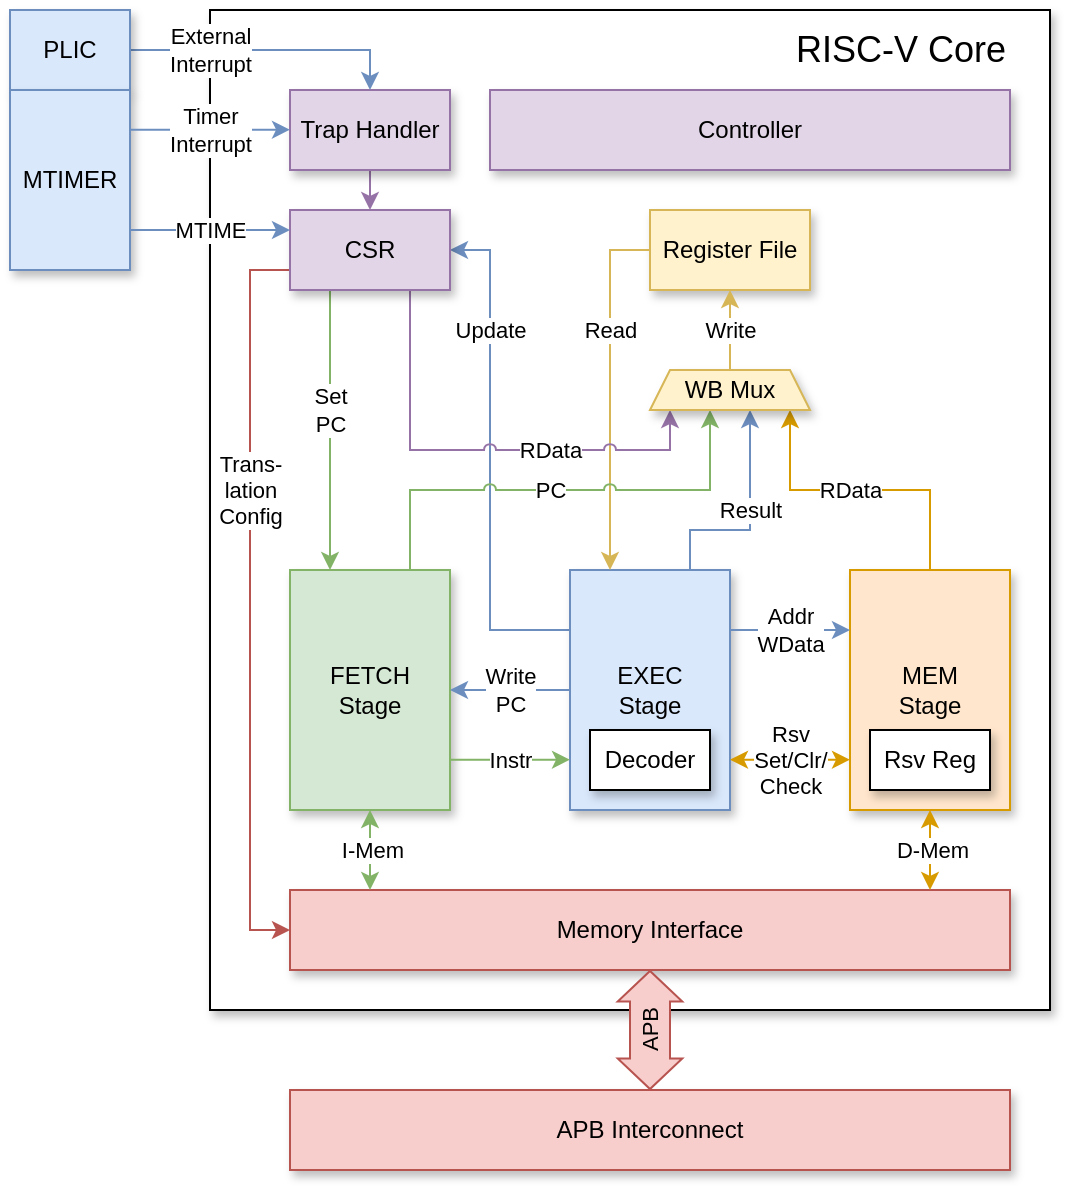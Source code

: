 <mxfile version="26.0.4">
  <diagram name="Core" id="ZIHL9I-fzvVODFl39R_9">
    <mxGraphModel dx="1195" dy="1099" grid="1" gridSize="10" guides="1" tooltips="1" connect="1" arrows="1" fold="1" page="0" pageScale="1" pageWidth="850" pageHeight="1100" background="none" math="0" shadow="0">
      <root>
        <mxCell id="0" />
        <mxCell id="1" parent="0" />
        <mxCell id="YKvv37CEZBAoWJd9PiFz-44" value="" style="rounded=0;whiteSpace=wrap;html=1;shadow=1;connectable=0;" parent="1" vertex="1">
          <mxGeometry x="420" y="-160" width="420" height="500" as="geometry" />
        </mxCell>
        <mxCell id="YKvv37CEZBAoWJd9PiFz-1" value="FETCH&lt;br&gt;Stage" style="rounded=0;whiteSpace=wrap;html=1;fillColor=#d5e8d4;strokeColor=#82b366;shadow=1;" parent="1" vertex="1">
          <mxGeometry x="460" y="120" width="80" height="120" as="geometry" />
        </mxCell>
        <mxCell id="msB5B2GZLT5xit-KQjT0-4" value="Update" style="edgeStyle=orthogonalEdgeStyle;rounded=0;orthogonalLoop=1;jettySize=auto;html=1;exitX=0;exitY=0.25;exitDx=0;exitDy=0;entryX=1;entryY=0.5;entryDx=0;entryDy=0;fillColor=#dae8fc;strokeColor=#6c8ebf;startArrow=none;startFill=0;" parent="1" source="YKvv37CEZBAoWJd9PiFz-2" target="msB5B2GZLT5xit-KQjT0-1" edge="1">
          <mxGeometry x="0.52" relative="1" as="geometry">
            <mxPoint as="offset" />
            <Array as="points">
              <mxPoint x="560" y="150" />
              <mxPoint x="560" y="-40" />
            </Array>
          </mxGeometry>
        </mxCell>
        <mxCell id="YKvv37CEZBAoWJd9PiFz-2" value="EXEC&lt;br&gt;Stage" style="rounded=0;whiteSpace=wrap;html=1;fillColor=#dae8fc;strokeColor=#6c8ebf;shadow=1;" parent="1" vertex="1">
          <mxGeometry x="600" y="120" width="80" height="120" as="geometry" />
        </mxCell>
        <mxCell id="YKvv37CEZBAoWJd9PiFz-3" value="MEM&lt;br&gt;Stage" style="rounded=0;whiteSpace=wrap;html=1;fillColor=#ffe6cc;strokeColor=#d79b00;shadow=1;" parent="1" vertex="1">
          <mxGeometry x="740" y="120" width="80" height="120" as="geometry" />
        </mxCell>
        <mxCell id="YKvv37CEZBAoWJd9PiFz-6" value="Memory Interface" style="rounded=0;whiteSpace=wrap;html=1;fillColor=#f8cecc;strokeColor=#b85450;shadow=1;" parent="1" vertex="1">
          <mxGeometry x="460" y="280" width="360" height="40" as="geometry" />
        </mxCell>
        <mxCell id="YKvv37CEZBAoWJd9PiFz-34" value="Register File" style="rounded=0;whiteSpace=wrap;html=1;fillColor=#fff2cc;strokeColor=#d6b656;shadow=1;connectable=0;" parent="1" vertex="1">
          <mxGeometry x="640" y="-60" width="80" height="40" as="geometry" />
        </mxCell>
        <mxCell id="YKvv37CEZBAoWJd9PiFz-7" value="Instr" style="edgeStyle=orthogonalEdgeStyle;rounded=0;orthogonalLoop=1;jettySize=auto;html=1;fillColor=#d5e8d4;strokeColor=#82b366;" parent="1" edge="1">
          <mxGeometry relative="1" as="geometry">
            <mxPoint x="540" y="214.83" as="sourcePoint" />
            <mxPoint x="600" y="214.83" as="targetPoint" />
          </mxGeometry>
        </mxCell>
        <mxCell id="YKvv37CEZBAoWJd9PiFz-10" value="I-Mem" style="edgeStyle=orthogonalEdgeStyle;rounded=0;orthogonalLoop=1;jettySize=auto;html=1;startArrow=classic;startFill=1;fillColor=#d5e8d4;strokeColor=#82b366;" parent="1" source="YKvv37CEZBAoWJd9PiFz-1" edge="1">
          <mxGeometry relative="1" as="geometry">
            <mxPoint x="500" y="280" as="targetPoint" />
          </mxGeometry>
        </mxCell>
        <mxCell id="YKvv37CEZBAoWJd9PiFz-8" value="Addr&lt;br&gt;WData" style="edgeStyle=orthogonalEdgeStyle;rounded=0;orthogonalLoop=1;jettySize=auto;html=1;fillColor=#dae8fc;strokeColor=#6c8ebf;" parent="1" source="YKvv37CEZBAoWJd9PiFz-2" target="YKvv37CEZBAoWJd9PiFz-3" edge="1">
          <mxGeometry relative="1" as="geometry">
            <Array as="points">
              <mxPoint x="690" y="150" />
              <mxPoint x="690" y="150" />
            </Array>
          </mxGeometry>
        </mxCell>
        <mxCell id="YKvv37CEZBAoWJd9PiFz-16" value="Read" style="edgeStyle=orthogonalEdgeStyle;rounded=0;orthogonalLoop=1;jettySize=auto;html=1;entryX=0.25;entryY=0;entryDx=0;entryDy=0;fillColor=#fff2cc;strokeColor=#d6b656;" parent="1" target="YKvv37CEZBAoWJd9PiFz-2" edge="1">
          <mxGeometry x="-0.333" relative="1" as="geometry">
            <mxPoint x="640" y="-40" as="sourcePoint" />
            <Array as="points">
              <mxPoint x="620" y="-40" />
            </Array>
            <mxPoint as="offset" />
          </mxGeometry>
        </mxCell>
        <mxCell id="YKvv37CEZBAoWJd9PiFz-26" value="Write&lt;br&gt;PC" style="edgeStyle=orthogonalEdgeStyle;rounded=0;orthogonalLoop=1;jettySize=auto;html=1;exitX=0;exitY=0.5;exitDx=0;exitDy=0;entryX=1;entryY=0.5;entryDx=0;entryDy=0;fillColor=#dae8fc;strokeColor=#6c8ebf;" parent="1" source="YKvv37CEZBAoWJd9PiFz-2" target="YKvv37CEZBAoWJd9PiFz-1" edge="1">
          <mxGeometry relative="1" as="geometry" />
        </mxCell>
        <mxCell id="YKvv37CEZBAoWJd9PiFz-11" value="D-Mem" style="edgeStyle=orthogonalEdgeStyle;rounded=0;orthogonalLoop=1;jettySize=auto;html=1;startArrow=classic;startFill=1;fillColor=#ffe6cc;strokeColor=#d79b00;" parent="1" source="YKvv37CEZBAoWJd9PiFz-3" edge="1">
          <mxGeometry relative="1" as="geometry">
            <mxPoint x="780" y="280" as="targetPoint" />
          </mxGeometry>
        </mxCell>
        <mxCell id="YKvv37CEZBAoWJd9PiFz-29" value="RData" style="edgeStyle=orthogonalEdgeStyle;rounded=0;orthogonalLoop=1;jettySize=auto;html=1;exitX=0.5;exitY=0;exitDx=0;exitDy=0;fillColor=#ffe6cc;strokeColor=#d79b00;endArrow=classic;endFill=1;" parent="1" source="YKvv37CEZBAoWJd9PiFz-3" edge="1">
          <mxGeometry x="0.067" relative="1" as="geometry">
            <mxPoint x="760" y="240" as="sourcePoint" />
            <mxPoint x="710" y="40" as="targetPoint" />
            <Array as="points">
              <mxPoint x="780" y="80" />
              <mxPoint x="710" y="80" />
            </Array>
            <mxPoint as="offset" />
          </mxGeometry>
        </mxCell>
        <mxCell id="YKvv37CEZBAoWJd9PiFz-31" value="Result" style="edgeStyle=orthogonalEdgeStyle;rounded=0;orthogonalLoop=1;jettySize=auto;html=1;exitX=0.75;exitY=0;exitDx=0;exitDy=0;endArrow=classic;endFill=1;fillColor=#dae8fc;strokeColor=#6c8ebf;" parent="1" source="YKvv37CEZBAoWJd9PiFz-2" edge="1">
          <mxGeometry x="0.091" relative="1" as="geometry">
            <mxPoint as="offset" />
            <mxPoint x="690" y="40" as="targetPoint" />
            <Array as="points">
              <mxPoint x="660" y="100" />
              <mxPoint x="690" y="100" />
            </Array>
          </mxGeometry>
        </mxCell>
        <mxCell id="YKvv37CEZBAoWJd9PiFz-30" value="PC" style="edgeStyle=orthogonalEdgeStyle;rounded=0;orthogonalLoop=1;jettySize=auto;html=1;exitX=0.75;exitY=0;exitDx=0;exitDy=0;endArrow=classic;endFill=1;fillColor=#d5e8d4;strokeColor=#82b366;jumpStyle=arc;" parent="1" source="YKvv37CEZBAoWJd9PiFz-1" edge="1">
          <mxGeometry x="-0.043" relative="1" as="geometry">
            <Array as="points">
              <mxPoint x="520" y="80" />
              <mxPoint x="670" y="80" />
            </Array>
            <mxPoint as="offset" />
            <mxPoint x="670" y="40" as="targetPoint" />
          </mxGeometry>
        </mxCell>
        <mxCell id="YKvv37CEZBAoWJd9PiFz-40" value="Controller" style="rounded=0;whiteSpace=wrap;html=1;fillColor=#e1d5e7;strokeColor=#9673a6;shadow=1;" parent="1" vertex="1">
          <mxGeometry x="560" y="-120" width="260" height="40" as="geometry" />
        </mxCell>
        <mxCell id="YKvv37CEZBAoWJd9PiFz-45" value="RISC-V Core" style="text;html=1;align=right;verticalAlign=middle;whiteSpace=wrap;rounded=0;fontSize=18;" parent="1" vertex="1">
          <mxGeometry x="700" y="-160" width="120" height="40" as="geometry" />
        </mxCell>
        <mxCell id="bvTTQcMfEH-fUMcwnbDk-1" value="Decoder" style="rounded=0;whiteSpace=wrap;html=1;shadow=1;" parent="1" vertex="1">
          <mxGeometry x="610" y="200" width="60" height="30" as="geometry" />
        </mxCell>
        <mxCell id="bSPLW7JIugDi2HtxcepC-1" value="Rsv&lt;br&gt;Set/Clr/&lt;br&gt;Check" style="edgeStyle=orthogonalEdgeStyle;rounded=0;orthogonalLoop=1;jettySize=auto;html=1;fillColor=#ffe6cc;strokeColor=#d79b00;startArrow=classic;startFill=1;" parent="1" edge="1">
          <mxGeometry relative="1" as="geometry">
            <mxPoint x="680" y="214.83" as="sourcePoint" />
            <mxPoint x="740" y="214.83" as="targetPoint" />
          </mxGeometry>
        </mxCell>
        <mxCell id="bSPLW7JIugDi2HtxcepC-3" value="Rsv Reg" style="rounded=0;whiteSpace=wrap;html=1;shadow=1;" parent="1" vertex="1">
          <mxGeometry x="750" y="200" width="60" height="30" as="geometry" />
        </mxCell>
        <mxCell id="msB5B2GZLT5xit-KQjT0-2" value="Set&lt;br&gt;PC" style="rounded=0;orthogonalLoop=1;jettySize=auto;html=1;exitX=0.25;exitY=1;exitDx=0;exitDy=0;entryX=0.25;entryY=0;entryDx=0;entryDy=0;fillColor=#d5e8d4;strokeColor=#82b366;" parent="1" source="msB5B2GZLT5xit-KQjT0-1" target="YKvv37CEZBAoWJd9PiFz-1" edge="1">
          <mxGeometry x="-0.143" relative="1" as="geometry">
            <mxPoint x="480.0" y="-20.0" as="sourcePoint" />
            <mxPoint x="480.0" y="120.0" as="targetPoint" />
            <mxPoint as="offset" />
          </mxGeometry>
        </mxCell>
        <mxCell id="v5gM_pjxj3uDKemg0VHS-3" value="RData" style="edgeStyle=orthogonalEdgeStyle;rounded=0;orthogonalLoop=1;jettySize=auto;html=1;exitX=0.75;exitY=1;exitDx=0;exitDy=0;fillColor=#e1d5e7;strokeColor=#9673a6;jumpStyle=arc;" edge="1" parent="1" source="msB5B2GZLT5xit-KQjT0-1">
          <mxGeometry x="0.304" relative="1" as="geometry">
            <mxPoint x="650" y="40" as="targetPoint" />
            <Array as="points">
              <mxPoint x="520" y="60" />
              <mxPoint x="650" y="60" />
            </Array>
            <mxPoint as="offset" />
          </mxGeometry>
        </mxCell>
        <mxCell id="v5gM_pjxj3uDKemg0VHS-5" value="Trans-&lt;br&gt;lation&lt;br&gt;Config" style="edgeStyle=orthogonalEdgeStyle;rounded=0;orthogonalLoop=1;jettySize=auto;html=1;entryX=0;entryY=0.5;entryDx=0;entryDy=0;fillColor=#f8cecc;strokeColor=#b85450;exitX=0;exitY=0.75;exitDx=0;exitDy=0;" edge="1" parent="1" source="msB5B2GZLT5xit-KQjT0-1" target="YKvv37CEZBAoWJd9PiFz-6">
          <mxGeometry x="-0.297" relative="1" as="geometry">
            <mxPoint x="460" y="-40" as="sourcePoint" />
            <Array as="points">
              <mxPoint x="440" y="-30" />
              <mxPoint x="440" y="300" />
            </Array>
            <mxPoint as="offset" />
          </mxGeometry>
        </mxCell>
        <mxCell id="msB5B2GZLT5xit-KQjT0-1" value="CSR" style="rounded=0;whiteSpace=wrap;html=1;fillColor=#e1d5e7;strokeColor=#9673a6;shadow=1;" parent="1" vertex="1">
          <mxGeometry x="460" y="-60" width="80" height="40" as="geometry" />
        </mxCell>
        <mxCell id="msB5B2GZLT5xit-KQjT0-7" style="edgeStyle=orthogonalEdgeStyle;rounded=0;orthogonalLoop=1;jettySize=auto;html=1;exitX=0.5;exitY=1;exitDx=0;exitDy=0;entryX=0.5;entryY=0;entryDx=0;entryDy=0;fillColor=#e1d5e7;strokeColor=#9673a6;" parent="1" source="msB5B2GZLT5xit-KQjT0-5" target="msB5B2GZLT5xit-KQjT0-1" edge="1">
          <mxGeometry relative="1" as="geometry" />
        </mxCell>
        <mxCell id="msB5B2GZLT5xit-KQjT0-5" value="Trap Handler" style="rounded=0;whiteSpace=wrap;html=1;fillColor=#e1d5e7;strokeColor=#9673a6;shadow=1;" parent="1" vertex="1">
          <mxGeometry x="460" y="-120" width="80" height="40" as="geometry" />
        </mxCell>
        <mxCell id="v5gM_pjxj3uDKemg0VHS-1" value="WB Mux" style="shape=trapezoid;perimeter=trapezoidPerimeter;whiteSpace=wrap;html=1;fixedSize=1;size=10;connectable=0;shadow=1;fillColor=#fff2cc;strokeColor=#d6b656;" vertex="1" parent="1">
          <mxGeometry x="640" y="20" width="80" height="20" as="geometry" />
        </mxCell>
        <mxCell id="v5gM_pjxj3uDKemg0VHS-4" value="Write" style="rounded=0;orthogonalLoop=1;jettySize=auto;html=1;fillColor=#fff2cc;strokeColor=#d6b656;" edge="1" parent="1">
          <mxGeometry relative="1" as="geometry">
            <mxPoint x="680" y="20" as="sourcePoint" />
            <mxPoint as="offset" />
            <mxPoint x="680" y="-20" as="targetPoint" />
          </mxGeometry>
        </mxCell>
        <mxCell id="v5gM_pjxj3uDKemg0VHS-6" value="APB Interconnect" style="rounded=0;whiteSpace=wrap;html=1;fillColor=#f8cecc;strokeColor=#b85450;shadow=1;horizontal=1;" vertex="1" parent="1">
          <mxGeometry x="460" y="380" width="360" height="40" as="geometry" />
        </mxCell>
        <mxCell id="v5gM_pjxj3uDKemg0VHS-7" value="APB" style="shape=flexArrow;endArrow=classic;startArrow=classic;html=1;rounded=0;exitX=0.5;exitY=1;exitDx=0;exitDy=0;entryX=0.5;entryY=0;entryDx=0;entryDy=0;width=20;startSize=4.765;startWidth=11.285;endWidth=11.285;endSize=4.765;fontColor=default;labelBackgroundColor=none;fillColor=#f8cecc;shadow=0;strokeColor=#b85450;horizontal=0;" edge="1" parent="1" source="YKvv37CEZBAoWJd9PiFz-6" target="v5gM_pjxj3uDKemg0VHS-6">
          <mxGeometry width="100" height="100" relative="1" as="geometry">
            <mxPoint x="450" y="500" as="sourcePoint" />
            <mxPoint x="570" y="440" as="targetPoint" />
          </mxGeometry>
        </mxCell>
        <mxCell id="v5gM_pjxj3uDKemg0VHS-9" value="External&lt;br&gt;Interrupt" style="edgeStyle=orthogonalEdgeStyle;rounded=0;orthogonalLoop=1;jettySize=auto;html=1;exitX=1;exitY=0.5;exitDx=0;exitDy=0;entryX=0.5;entryY=0;entryDx=0;entryDy=0;fillColor=#dae8fc;strokeColor=#6c8ebf;" edge="1" parent="1" source="v5gM_pjxj3uDKemg0VHS-8" target="msB5B2GZLT5xit-KQjT0-5">
          <mxGeometry x="-0.429" relative="1" as="geometry">
            <mxPoint x="460" y="-140" as="targetPoint" />
            <mxPoint as="offset" />
          </mxGeometry>
        </mxCell>
        <mxCell id="v5gM_pjxj3uDKemg0VHS-8" value="PLIC" style="rounded=0;whiteSpace=wrap;html=1;fillColor=#dae8fc;strokeColor=#6c8ebf;shadow=1;horizontal=1;" vertex="1" parent="1">
          <mxGeometry x="320" y="-160" width="60" height="40" as="geometry" />
        </mxCell>
        <mxCell id="v5gM_pjxj3uDKemg0VHS-11" value="MTIMER" style="rounded=0;whiteSpace=wrap;html=1;fillColor=#dae8fc;strokeColor=#6c8ebf;shadow=1;horizontal=1;" vertex="1" parent="1">
          <mxGeometry x="320" y="-120" width="60" height="90" as="geometry" />
        </mxCell>
        <mxCell id="v5gM_pjxj3uDKemg0VHS-12" value="Timer&lt;br&gt;Interrupt" style="edgeStyle=orthogonalEdgeStyle;rounded=0;orthogonalLoop=1;jettySize=auto;html=1;exitX=1;exitY=0.5;exitDx=0;exitDy=0;entryX=0;entryY=0.25;entryDx=0;entryDy=0;fillColor=#dae8fc;strokeColor=#6c8ebf;" edge="1" parent="1">
          <mxGeometry relative="1" as="geometry">
            <mxPoint x="380" y="-100.17" as="sourcePoint" />
            <mxPoint x="460" y="-100.17" as="targetPoint" />
            <mxPoint as="offset" />
          </mxGeometry>
        </mxCell>
        <mxCell id="v5gM_pjxj3uDKemg0VHS-13" value="MTIME" style="edgeStyle=orthogonalEdgeStyle;rounded=0;orthogonalLoop=1;jettySize=auto;html=1;exitX=1;exitY=0.5;exitDx=0;exitDy=0;entryX=0;entryY=0.25;entryDx=0;entryDy=0;fillColor=#dae8fc;strokeColor=#6c8ebf;" edge="1" parent="1">
          <mxGeometry relative="1" as="geometry">
            <mxPoint x="380" y="-50" as="sourcePoint" />
            <mxPoint x="460" y="-50" as="targetPoint" />
            <mxPoint as="offset" />
          </mxGeometry>
        </mxCell>
      </root>
    </mxGraphModel>
  </diagram>
</mxfile>
